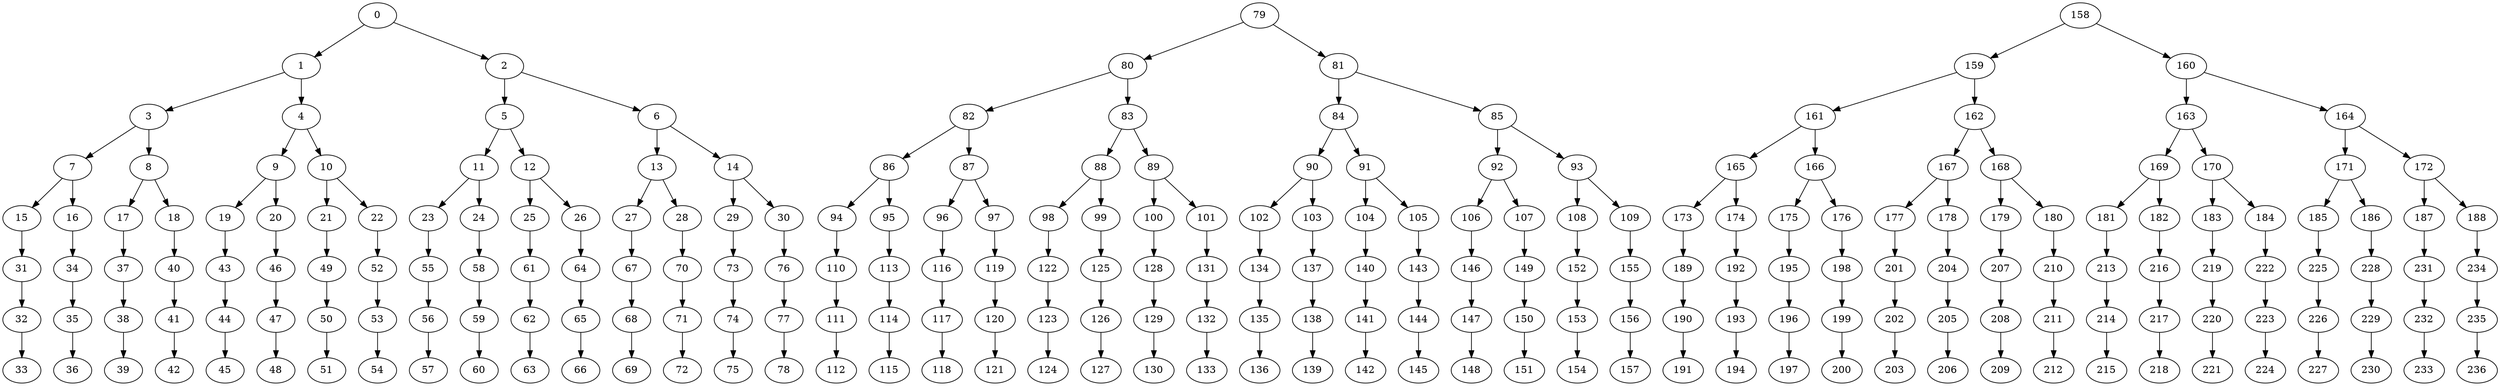 strict digraph  {
0;
1;
2;
3;
4;
5;
6;
7;
8;
9;
10;
11;
12;
13;
14;
15;
16;
17;
18;
19;
20;
21;
22;
23;
24;
25;
26;
27;
28;
29;
30;
31;
32;
33;
34;
35;
36;
37;
38;
39;
40;
41;
42;
43;
44;
45;
46;
47;
48;
49;
50;
51;
52;
53;
54;
55;
56;
57;
58;
59;
60;
61;
62;
63;
64;
65;
66;
67;
68;
69;
70;
71;
72;
73;
74;
75;
76;
77;
78;
79;
80;
81;
82;
83;
84;
85;
86;
87;
88;
89;
90;
91;
92;
93;
94;
95;
96;
97;
98;
99;
100;
101;
102;
103;
104;
105;
106;
107;
108;
109;
110;
111;
112;
113;
114;
115;
116;
117;
118;
119;
120;
121;
122;
123;
124;
125;
126;
127;
128;
129;
130;
131;
132;
133;
134;
135;
136;
137;
138;
139;
140;
141;
142;
143;
144;
145;
146;
147;
148;
149;
150;
151;
152;
153;
154;
155;
156;
157;
158;
159;
160;
161;
162;
163;
164;
165;
166;
167;
168;
169;
170;
171;
172;
173;
174;
175;
176;
177;
178;
179;
180;
181;
182;
183;
184;
185;
186;
187;
188;
189;
190;
191;
192;
193;
194;
195;
196;
197;
198;
199;
200;
201;
202;
203;
204;
205;
206;
207;
208;
209;
210;
211;
212;
213;
214;
215;
216;
217;
218;
219;
220;
221;
222;
223;
224;
225;
226;
227;
228;
229;
230;
231;
232;
233;
234;
235;
236;
0 -> 1;
0 -> 2;
1 -> 3;
1 -> 4;
2 -> 5;
2 -> 6;
3 -> 7;
3 -> 8;
4 -> 9;
4 -> 10;
5 -> 11;
5 -> 12;
6 -> 13;
6 -> 14;
7 -> 15;
7 -> 16;
8 -> 17;
8 -> 18;
9 -> 19;
9 -> 20;
10 -> 21;
10 -> 22;
11 -> 23;
11 -> 24;
12 -> 25;
12 -> 26;
13 -> 27;
13 -> 28;
14 -> 29;
14 -> 30;
15 -> 31;
16 -> 34;
17 -> 37;
18 -> 40;
19 -> 43;
20 -> 46;
21 -> 49;
22 -> 52;
23 -> 55;
24 -> 58;
25 -> 61;
26 -> 64;
27 -> 67;
28 -> 70;
29 -> 73;
30 -> 76;
31 -> 32;
32 -> 33;
34 -> 35;
35 -> 36;
37 -> 38;
38 -> 39;
40 -> 41;
41 -> 42;
43 -> 44;
44 -> 45;
46 -> 47;
47 -> 48;
49 -> 50;
50 -> 51;
52 -> 53;
53 -> 54;
55 -> 56;
56 -> 57;
58 -> 59;
59 -> 60;
61 -> 62;
62 -> 63;
64 -> 65;
65 -> 66;
67 -> 68;
68 -> 69;
70 -> 71;
71 -> 72;
73 -> 74;
74 -> 75;
76 -> 77;
77 -> 78;
79 -> 80;
79 -> 81;
80 -> 82;
80 -> 83;
81 -> 84;
81 -> 85;
82 -> 86;
82 -> 87;
83 -> 88;
83 -> 89;
84 -> 90;
84 -> 91;
85 -> 92;
85 -> 93;
86 -> 94;
86 -> 95;
87 -> 96;
87 -> 97;
88 -> 98;
88 -> 99;
89 -> 100;
89 -> 101;
90 -> 102;
90 -> 103;
91 -> 104;
91 -> 105;
92 -> 106;
92 -> 107;
93 -> 108;
93 -> 109;
94 -> 110;
95 -> 113;
96 -> 116;
97 -> 119;
98 -> 122;
99 -> 125;
100 -> 128;
101 -> 131;
102 -> 134;
103 -> 137;
104 -> 140;
105 -> 143;
106 -> 146;
107 -> 149;
108 -> 152;
109 -> 155;
110 -> 111;
111 -> 112;
113 -> 114;
114 -> 115;
116 -> 117;
117 -> 118;
119 -> 120;
120 -> 121;
122 -> 123;
123 -> 124;
125 -> 126;
126 -> 127;
128 -> 129;
129 -> 130;
131 -> 132;
132 -> 133;
134 -> 135;
135 -> 136;
137 -> 138;
138 -> 139;
140 -> 141;
141 -> 142;
143 -> 144;
144 -> 145;
146 -> 147;
147 -> 148;
149 -> 150;
150 -> 151;
152 -> 153;
153 -> 154;
155 -> 156;
156 -> 157;
158 -> 159;
158 -> 160;
159 -> 161;
159 -> 162;
160 -> 163;
160 -> 164;
161 -> 165;
161 -> 166;
162 -> 167;
162 -> 168;
163 -> 169;
163 -> 170;
164 -> 171;
164 -> 172;
165 -> 173;
165 -> 174;
166 -> 175;
166 -> 176;
167 -> 177;
167 -> 178;
168 -> 179;
168 -> 180;
169 -> 181;
169 -> 182;
170 -> 183;
170 -> 184;
171 -> 185;
171 -> 186;
172 -> 187;
172 -> 188;
173 -> 189;
174 -> 192;
175 -> 195;
176 -> 198;
177 -> 201;
178 -> 204;
179 -> 207;
180 -> 210;
181 -> 213;
182 -> 216;
183 -> 219;
184 -> 222;
185 -> 225;
186 -> 228;
187 -> 231;
188 -> 234;
189 -> 190;
190 -> 191;
192 -> 193;
193 -> 194;
195 -> 196;
196 -> 197;
198 -> 199;
199 -> 200;
201 -> 202;
202 -> 203;
204 -> 205;
205 -> 206;
207 -> 208;
208 -> 209;
210 -> 211;
211 -> 212;
213 -> 214;
214 -> 215;
216 -> 217;
217 -> 218;
219 -> 220;
220 -> 221;
222 -> 223;
223 -> 224;
225 -> 226;
226 -> 227;
228 -> 229;
229 -> 230;
231 -> 232;
232 -> 233;
234 -> 235;
235 -> 236;
}
